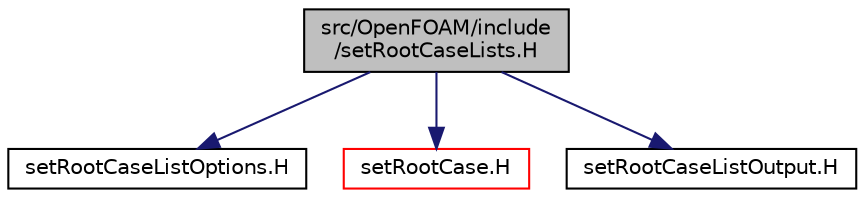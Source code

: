 digraph "src/OpenFOAM/include/setRootCaseLists.H"
{
  bgcolor="transparent";
  edge [fontname="Helvetica",fontsize="10",labelfontname="Helvetica",labelfontsize="10"];
  node [fontname="Helvetica",fontsize="10",shape=record];
  Node1 [label="src/OpenFOAM/include\l/setRootCaseLists.H",height=0.2,width=0.4,color="black", fillcolor="grey75", style="filled" fontcolor="black"];
  Node1 -> Node2 [color="midnightblue",fontsize="10",style="solid",fontname="Helvetica"];
  Node2 [label="setRootCaseListOptions.H",height=0.2,width=0.4,color="black",URL="$setRootCaseListOptions_8H.html"];
  Node1 -> Node3 [color="midnightblue",fontsize="10",style="solid",fontname="Helvetica"];
  Node3 [label="setRootCase.H",height=0.2,width=0.4,color="red",URL="$setRootCase_8H.html"];
  Node1 -> Node4 [color="midnightblue",fontsize="10",style="solid",fontname="Helvetica"];
  Node4 [label="setRootCaseListOutput.H",height=0.2,width=0.4,color="black",URL="$setRootCaseListOutput_8H.html"];
}
